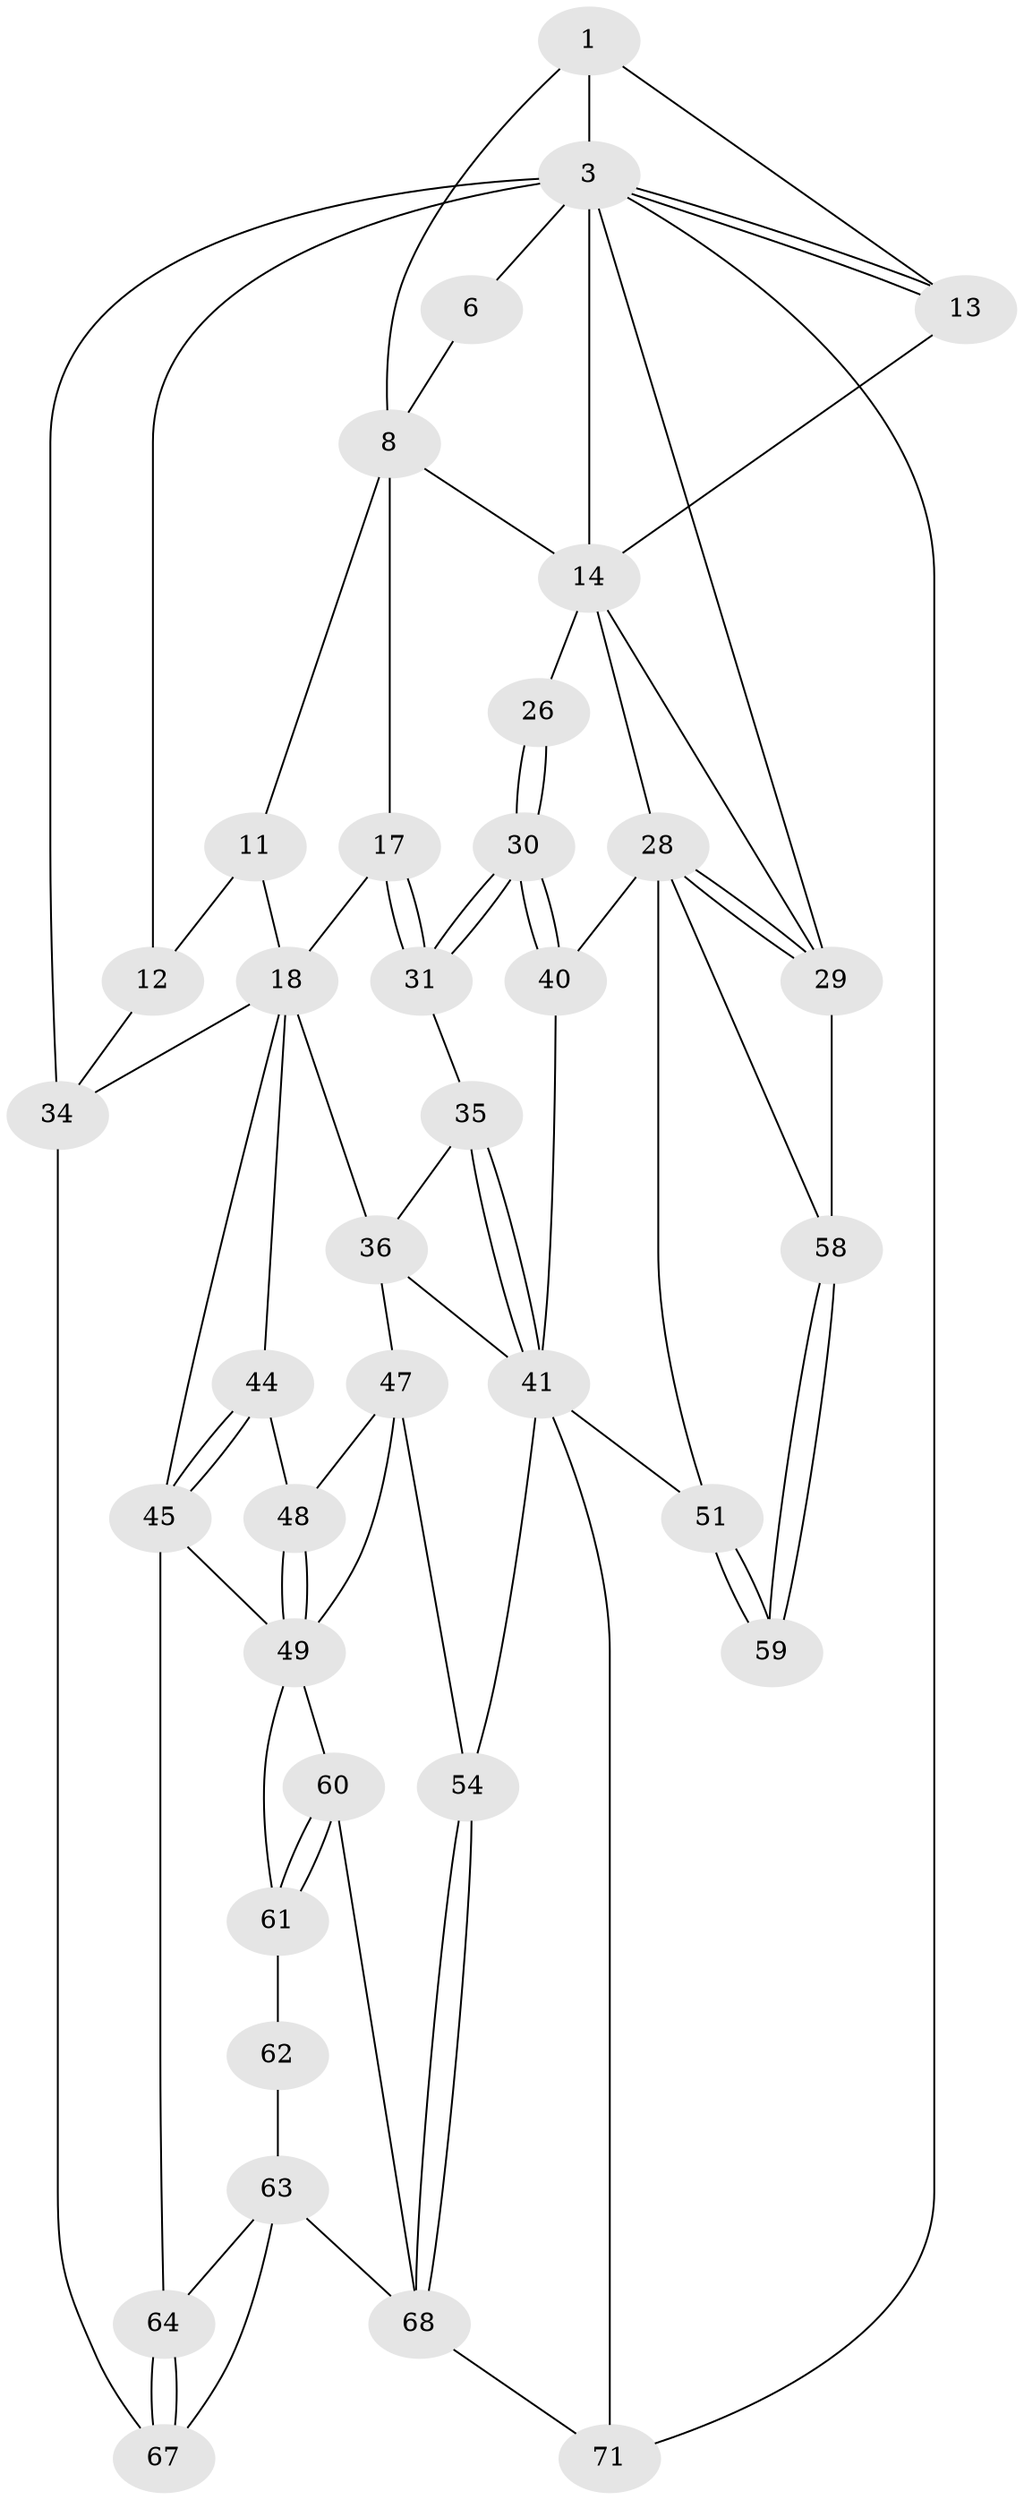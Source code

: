 // original degree distribution, {3: 0.04, 4: 0.24, 6: 0.22666666666666666, 5: 0.49333333333333335}
// Generated by graph-tools (version 1.1) at 2025/17/03/09/25 04:17:18]
// undirected, 37 vertices, 81 edges
graph export_dot {
graph [start="1"]
  node [color=gray90,style=filled];
  1 [pos="+0.5760698183015468+0",super="+2+7"];
  3 [pos="+1+0",super="+4"];
  6 [pos="+0.3928744964278998+0"];
  8 [pos="+0.5706944903036562+0.14971181700522954",super="+16+9"];
  11 [pos="+0.26175762317860274+0.13316628113139112",super="+19"];
  12 [pos="+0.2538521958669918+0.1145124690906396",super="+20"];
  13 [pos="+0.8273333922560703+0.15122776106020167"];
  14 [pos="+0.8509389897837788+0.20897880944999145",super="+15+22"];
  17 [pos="+0.5132143142087952+0.323080908572936"];
  18 [pos="+0.3514118706372867+0.28416442517018525",super="+32"];
  26 [pos="+0.7446638928661248+0.43927938045135206"];
  28 [pos="+1+0.5979051155642305",super="+38"];
  29 [pos="+1+0.5993415894290175",super="+65"];
  30 [pos="+0.7083661975716109+0.4739343587320331"];
  31 [pos="+0.528833228816799+0.39637714822222014"];
  34 [pos="+0.004947687644322414+0.5873212936010034",super="+57"];
  35 [pos="+0.48840038363089633+0.4671543091282306"];
  36 [pos="+0.4771116903338695+0.4825059089973372",super="+43"];
  40 [pos="+0.7089890181264473+0.6083413307001015"];
  41 [pos="+0.6892451377315787+0.6170199561460281",super="+42"];
  44 [pos="+0.4136183582088223+0.6189875485210429"];
  45 [pos="+0.25340177256978463+0.7004259119251068",super="+46"];
  47 [pos="+0.587351804396553+0.6668826626536608",super="+55"];
  48 [pos="+0.48609044894243625+0.6673905395934286"];
  49 [pos="+0.4371899145171131+0.7590066279637986",super="+56+50"];
  51 [pos="+0.797989761281893+0.7913021053776556"];
  54 [pos="+0.6687655538653154+0.8971899812744706"];
  58 [pos="+0.9455412718927887+0.9470561258067421"];
  59 [pos="+0.8835829530010803+0.8958319378377015"];
  60 [pos="+0.4371610495471722+0.9326360702232578"];
  61 [pos="+0.4019120620665251+0.9100307812795744"];
  62 [pos="+0.31163661904279466+0.9154056735647594"];
  63 [pos="+0.27267211115376994+0.9003869331082344",super="+72"];
  64 [pos="+0.19427046261560807+0.8428234592346215"];
  67 [pos="+0.008250950629797655+1"];
  68 [pos="+0.6681864607327905+0.980172803090718",super="+69+74"];
  71 [pos="+1+1"];
  1 -- 3;
  1 -- 8;
  1 -- 13;
  3 -- 13;
  3 -- 13;
  3 -- 6;
  3 -- 71;
  3 -- 12 [weight=2];
  3 -- 29;
  3 -- 34;
  3 -- 14;
  6 -- 8;
  8 -- 17;
  8 -- 11;
  8 -- 14;
  11 -- 12 [weight=2];
  11 -- 18;
  12 -- 34 [weight=2];
  13 -- 14;
  14 -- 26 [weight=2];
  14 -- 28;
  14 -- 29;
  17 -- 18;
  17 -- 31;
  17 -- 31;
  18 -- 34;
  18 -- 36;
  18 -- 44;
  18 -- 45;
  26 -- 30;
  26 -- 30;
  28 -- 29;
  28 -- 29;
  28 -- 40;
  28 -- 58;
  28 -- 51;
  29 -- 58;
  30 -- 31;
  30 -- 31;
  30 -- 40;
  30 -- 40;
  31 -- 35;
  34 -- 67;
  35 -- 36;
  35 -- 41;
  35 -- 41;
  36 -- 47;
  36 -- 41;
  40 -- 41;
  41 -- 51;
  41 -- 54;
  41 -- 71;
  44 -- 45;
  44 -- 45;
  44 -- 48;
  45 -- 64;
  45 -- 49;
  47 -- 48;
  47 -- 49;
  47 -- 54;
  48 -- 49;
  48 -- 49;
  49 -- 60;
  49 -- 61;
  51 -- 59;
  51 -- 59;
  54 -- 68;
  54 -- 68;
  58 -- 59;
  58 -- 59;
  60 -- 61;
  60 -- 61;
  60 -- 68;
  61 -- 62;
  62 -- 63 [weight=2];
  63 -- 64;
  63 -- 67;
  63 -- 68 [weight=2];
  64 -- 67;
  64 -- 67;
  68 -- 71;
}
